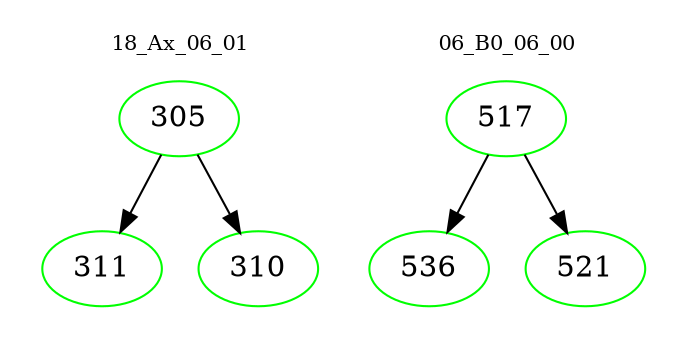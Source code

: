 digraph{
subgraph cluster_0 {
color = white
label = "18_Ax_06_01";
fontsize=10;
T0_305 [label="305", color="green"]
T0_305 -> T0_311 [color="black"]
T0_311 [label="311", color="green"]
T0_305 -> T0_310 [color="black"]
T0_310 [label="310", color="green"]
}
subgraph cluster_1 {
color = white
label = "06_B0_06_00";
fontsize=10;
T1_517 [label="517", color="green"]
T1_517 -> T1_536 [color="black"]
T1_536 [label="536", color="green"]
T1_517 -> T1_521 [color="black"]
T1_521 [label="521", color="green"]
}
}
